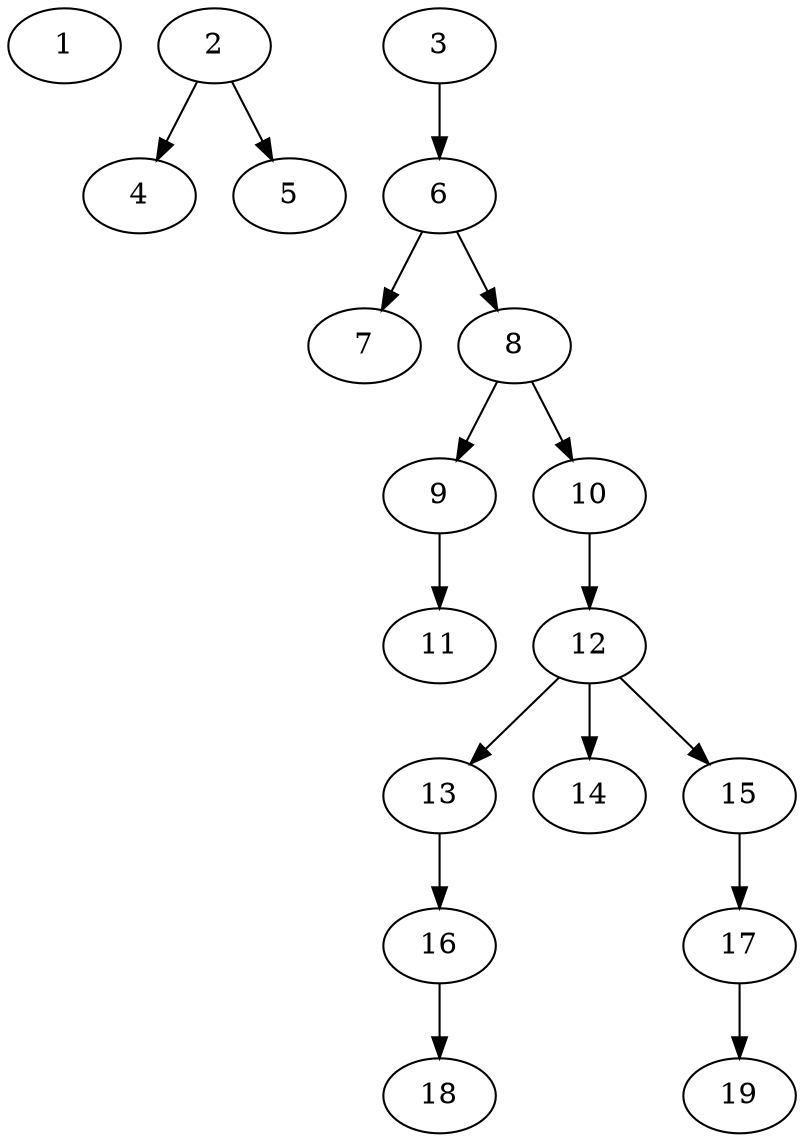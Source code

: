 // DAG (tier=1-easy, mode=compute, n=19, ccr=0.275, fat=0.401, density=0.237, regular=0.658, jump=0.088, mindata=262144, maxdata=2097152)
// DAG automatically generated by daggen at Sun Aug 24 16:33:32 2025
// /home/ermia/Project/Environments/daggen/bin/daggen --dot --ccr 0.275 --fat 0.401 --regular 0.658 --density 0.237 --jump 0.088 --mindata 262144 --maxdata 2097152 -n 19 
digraph G {
  1 [size="261833614715318", alpha="0.05", expect_size="130916807357659"]
  2 [size="43663050364158112", alpha="0.17", expect_size="21831525182079056"]
  2 -> 4 [size ="25048249270272"]
  2 -> 5 [size ="25048249270272"]
  3 [size="1326474897819435008", alpha="0.09", expect_size="663237448909717504"]
  3 -> 6 [size ="9658047660032"]
  4 [size="2253886553440086", alpha="0.00", expect_size="1126943276720043"]
  5 [size="1512574267387019264", alpha="0.03", expect_size="756287133693509632"]
  6 [size="195726237040115712", alpha="0.15", expect_size="97863118520057856"]
  6 -> 7 [size ="2696845197312"]
  6 -> 8 [size ="2696845197312"]
  7 [size="863629704596658", alpha="0.07", expect_size="431814852298329"]
  8 [size="825251440208379904", alpha="0.18", expect_size="412625720104189952"]
  8 -> 9 [size ="7038511874048"]
  8 -> 10 [size ="7038511874048"]
  9 [size="1102994555269021696", alpha="0.05", expect_size="551497277634510848"]
  9 -> 11 [size ="8540282421248"]
  10 [size="39122774802711560", alpha="0.04", expect_size="19561387401355780"]
  10 -> 12 [size ="21314077196288"]
  11 [size="5627290367318556672", alpha="0.18", expect_size="2813645183659278336"]
  12 [size="213980760494908", alpha="0.05", expect_size="106990380247454"]
  12 -> 13 [size ="21260624986112"]
  12 -> 14 [size ="21260624986112"]
  12 -> 15 [size ="21260624986112"]
  13 [size="44693682707656424", alpha="0.19", expect_size="22346841353828212"]
  13 -> 16 [size ="22287692595200"]
  14 [size="6483801451385585664", alpha="0.18", expect_size="3241900725692792832"]
  15 [size="166333466435411", alpha="0.12", expect_size="83166733217705"]
  15 -> 17 [size ="3676257124352"]
  16 [size="5784230860316213248", alpha="0.05", expect_size="2892115430158106624"]
  16 -> 18 [size ="25778267881472"]
  17 [size="114636907255905", alpha="0.18", expect_size="57318453627952"]
  17 -> 19 [size ="2687340904448"]
  18 [size="435105956888576000", alpha="0.02", expect_size="217552978444288000"]
  19 [size="4381574443940446208", alpha="0.10", expect_size="2190787221970223104"]
}